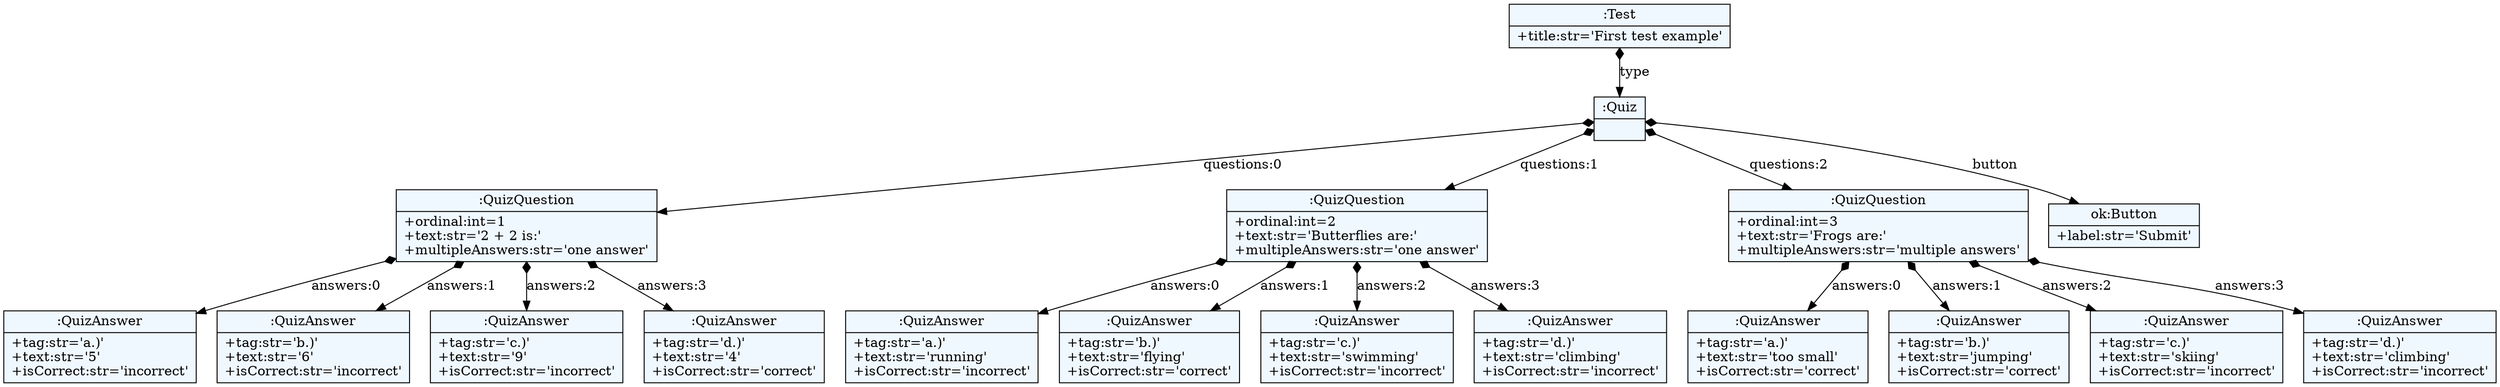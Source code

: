 
    digraph xtext {
    fontname = "Bitstream Vera Sans"
    fontsize = 8
    node[
        shape=record,
        style=filled,
        fillcolor=aliceblue
    ]
    nodesep = 0.3
    edge[dir=black,arrowtail=empty]


140619227879464 -> 140619227604528 [label="type" arrowtail=diamond dir=both]
140619227604528 -> 140619227605760 [label="questions:0" arrowtail=diamond dir=both]
140619227605760 -> 140619227605984 [label="answers:0" arrowtail=diamond dir=both]
140619227605984[label="{:QuizAnswer|+tag:str='a.)'\l+text:str='5'\l+isCorrect:str='incorrect'\l}"]
140619227605760 -> 140619227606096 [label="answers:1" arrowtail=diamond dir=both]
140619227606096[label="{:QuizAnswer|+tag:str='b.)'\l+text:str='6'\l+isCorrect:str='incorrect'\l}"]
140619227605760 -> 140619227606208 [label="answers:2" arrowtail=diamond dir=both]
140619227606208[label="{:QuizAnswer|+tag:str='c.)'\l+text:str='9'\l+isCorrect:str='incorrect'\l}"]
140619227605760 -> 140619227606320 [label="answers:3" arrowtail=diamond dir=both]
140619227606320[label="{:QuizAnswer|+tag:str='d.)'\l+text:str='4'\l+isCorrect:str='correct'\l}"]
140619227605760[label="{:QuizQuestion|+ordinal:int=1\l+text:str='2 + 2 is:'\l+multipleAnswers:str='one answer'\l}"]
140619227604528 -> 140619227605928 [label="questions:1" arrowtail=diamond dir=both]
140619227605928 -> 140619227606432 [label="answers:0" arrowtail=diamond dir=both]
140619227606432[label="{:QuizAnswer|+tag:str='a.)'\l+text:str='running'\l+isCorrect:str='incorrect'\l}"]
140619227605928 -> 140619227606600 [label="answers:1" arrowtail=diamond dir=both]
140619227606600[label="{:QuizAnswer|+tag:str='b.)'\l+text:str='flying'\l+isCorrect:str='correct'\l}"]
140619227605928 -> 140619227606824 [label="answers:2" arrowtail=diamond dir=both]
140619227606824[label="{:QuizAnswer|+tag:str='c.)'\l+text:str='swimming'\l+isCorrect:str='incorrect'\l}"]
140619227605928 -> 140619227606992 [label="answers:3" arrowtail=diamond dir=both]
140619227606992[label="{:QuizAnswer|+tag:str='d.)'\l+text:str='climbing'\l+isCorrect:str='incorrect'\l}"]
140619227605928[label="{:QuizQuestion|+ordinal:int=2\l+text:str='Butterflies are:'\l+multipleAnswers:str='one answer'\l}"]
140619227604528 -> 140619227606040 [label="questions:2" arrowtail=diamond dir=both]
140619227606040 -> 140619227635784 [label="answers:0" arrowtail=diamond dir=both]
140619227635784[label="{:QuizAnswer|+tag:str='a.)'\l+text:str='too small'\l+isCorrect:str='correct'\l}"]
140619227606040 -> 140619227635952 [label="answers:1" arrowtail=diamond dir=both]
140619227635952[label="{:QuizAnswer|+tag:str='b.)'\l+text:str='jumping'\l+isCorrect:str='correct'\l}"]
140619227606040 -> 140619227636064 [label="answers:2" arrowtail=diamond dir=both]
140619227636064[label="{:QuizAnswer|+tag:str='c.)'\l+text:str='skiing'\l+isCorrect:str='incorrect'\l}"]
140619227606040 -> 140619227636288 [label="answers:3" arrowtail=diamond dir=both]
140619227636288[label="{:QuizAnswer|+tag:str='d.)'\l+text:str='climbing'\l+isCorrect:str='incorrect'\l}"]
140619227606040[label="{:QuizQuestion|+ordinal:int=3\l+text:str='Frogs are:'\l+multipleAnswers:str='multiple answers'\l}"]
140619227604528 -> 140619227604640 [label="button" arrowtail=diamond dir=both]
140619227604640[label="{ok:Button|+label:str='Submit'\l}"]
140619227604528[label="{:Quiz|}"]
140619227879464[label="{:Test|+title:str='First test example'\l}"]

}
